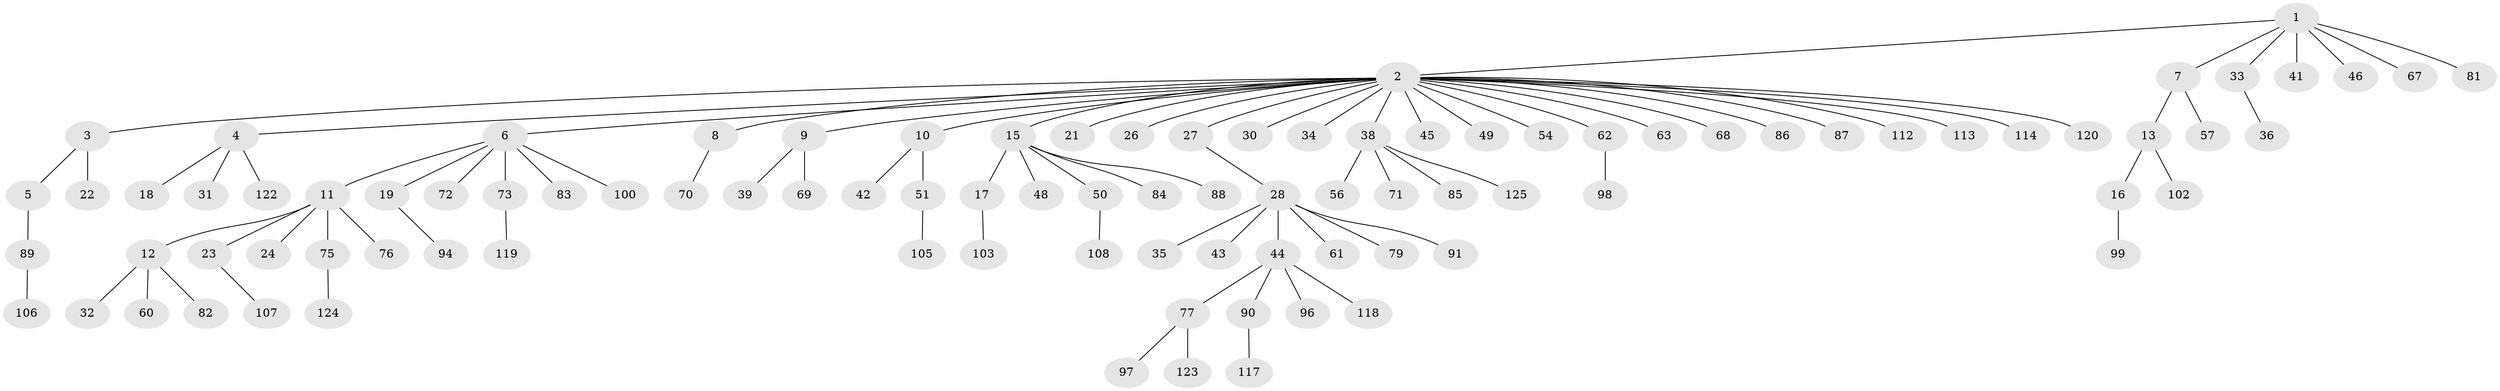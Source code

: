 // original degree distribution, {6: 0.024, 27: 0.008, 4: 0.032, 5: 0.024, 2: 0.192, 8: 0.016, 3: 0.056, 1: 0.64, 7: 0.008}
// Generated by graph-tools (version 1.1) at 2025/41/03/06/25 10:41:45]
// undirected, 96 vertices, 95 edges
graph export_dot {
graph [start="1"]
  node [color=gray90,style=filled];
  1 [super="+25"];
  2 [super="+111"];
  3 [super="+59"];
  4 [super="+65"];
  5;
  6 [super="+14"];
  7 [super="+115"];
  8 [super="+55"];
  9 [super="+66"];
  10;
  11 [super="+20"];
  12 [super="+53"];
  13;
  15 [super="+74"];
  16 [super="+29"];
  17 [super="+52"];
  18 [super="+78"];
  19 [super="+64"];
  21 [super="+101"];
  22;
  23;
  24 [super="+37"];
  26;
  27 [super="+92"];
  28 [super="+116"];
  30;
  31;
  32;
  33;
  34;
  35;
  36 [super="+110"];
  38 [super="+58"];
  39 [super="+40"];
  41 [super="+104"];
  42;
  43;
  44 [super="+47"];
  45;
  46;
  48;
  49;
  50;
  51 [super="+95"];
  54;
  56;
  57 [super="+93"];
  60;
  61;
  62;
  63;
  67;
  68;
  69;
  70;
  71;
  72;
  73 [super="+109"];
  75;
  76;
  77 [super="+80"];
  79 [super="+121"];
  81;
  82;
  83;
  84;
  85;
  86;
  87;
  88;
  89;
  90;
  91;
  94;
  96;
  97;
  98;
  99;
  100;
  102;
  103;
  105;
  106;
  107;
  108;
  112;
  113;
  114;
  117;
  118;
  119;
  120;
  122;
  123;
  124;
  125;
  1 -- 2;
  1 -- 7;
  1 -- 33;
  1 -- 41;
  1 -- 67;
  1 -- 81;
  1 -- 46;
  2 -- 3;
  2 -- 4;
  2 -- 6;
  2 -- 8;
  2 -- 9;
  2 -- 10;
  2 -- 15;
  2 -- 21;
  2 -- 26;
  2 -- 27;
  2 -- 30;
  2 -- 34;
  2 -- 38;
  2 -- 45;
  2 -- 49;
  2 -- 54;
  2 -- 62;
  2 -- 63;
  2 -- 68;
  2 -- 86;
  2 -- 87;
  2 -- 112;
  2 -- 113;
  2 -- 114;
  2 -- 120;
  3 -- 5;
  3 -- 22;
  4 -- 18;
  4 -- 31;
  4 -- 122;
  5 -- 89;
  6 -- 11;
  6 -- 19;
  6 -- 72;
  6 -- 73;
  6 -- 83;
  6 -- 100;
  7 -- 13;
  7 -- 57;
  8 -- 70;
  9 -- 39;
  9 -- 69;
  10 -- 42;
  10 -- 51;
  11 -- 12;
  11 -- 23;
  11 -- 24;
  11 -- 76;
  11 -- 75;
  12 -- 32;
  12 -- 60;
  12 -- 82;
  13 -- 16;
  13 -- 102;
  15 -- 17;
  15 -- 48;
  15 -- 50;
  15 -- 84;
  15 -- 88;
  16 -- 99;
  17 -- 103;
  19 -- 94;
  23 -- 107;
  27 -- 28;
  28 -- 35;
  28 -- 43;
  28 -- 44;
  28 -- 61;
  28 -- 79;
  28 -- 91;
  33 -- 36;
  38 -- 56;
  38 -- 71;
  38 -- 85;
  38 -- 125;
  44 -- 77;
  44 -- 90;
  44 -- 118;
  44 -- 96;
  50 -- 108;
  51 -- 105;
  62 -- 98;
  73 -- 119;
  75 -- 124;
  77 -- 97;
  77 -- 123;
  89 -- 106;
  90 -- 117;
}
